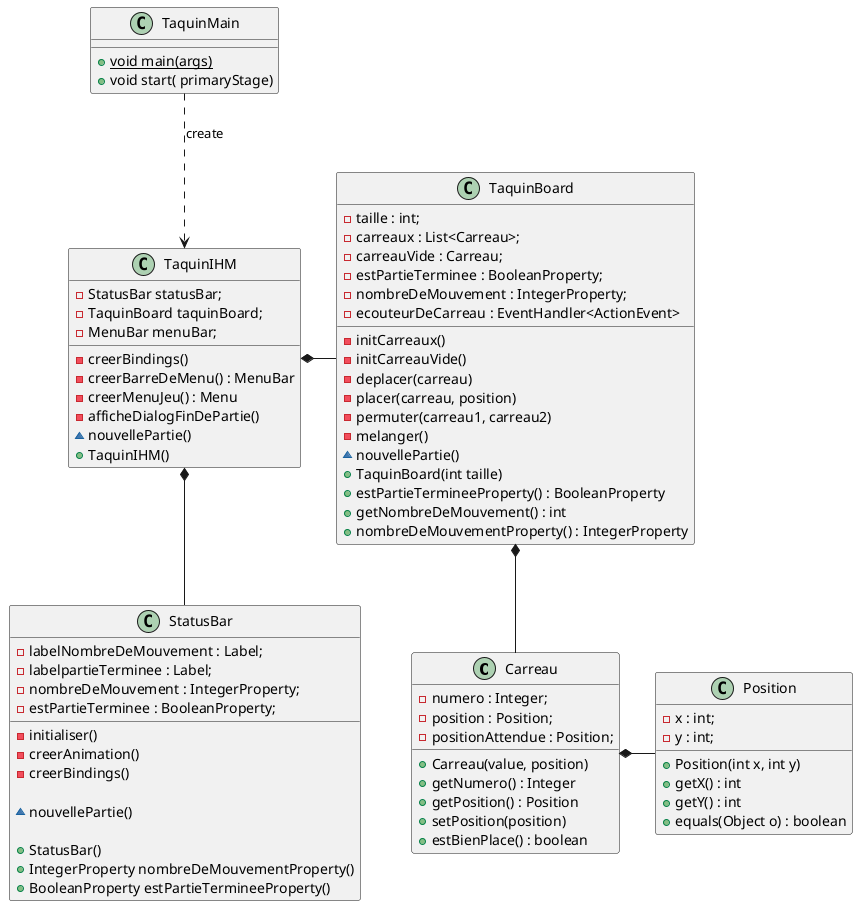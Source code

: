@startuml
class Carreau {
    - numero : Integer;
    - position : Position;
    - positionAttendue : Position;
    + Carreau(value, position)
    + getNumero() : Integer
    + getPosition() : Position
    + setPosition(position)
    + estBienPlace() : boolean
}

class Position {
    - x : int;
    - y : int;
    + Position(int x, int y)
    + getX() : int
    + getY() : int
    + equals(Object o) : boolean
}

class StatusBar {
    - labelNombreDeMouvement : Label;
    - labelpartieTerminee : Label;
    - nombreDeMouvement : IntegerProperty;
    - estPartieTerminee : BooleanProperty;
    - initialiser()
    - creerAnimation()
    - creerBindings()

    ~ nouvellePartie()

    + StatusBar()
    + IntegerProperty nombreDeMouvementProperty()
    + BooleanProperty estPartieTermineeProperty() 
}

class TaquinBoard {
    - taille : int;
    - carreaux : List<Carreau>;
    - carreauVide : Carreau;
    - estPartieTerminee : BooleanProperty;
    - nombreDeMouvement : IntegerProperty;
    - ecouteurDeCarreau : EventHandler<ActionEvent>

    
    - initCarreaux() 
    - initCarreauVide()
    - deplacer(carreau)
    - placer(carreau, position)
    - permuter(carreau1, carreau2)
    - melanger()
    ~ nouvellePartie()
    + TaquinBoard(int taille)
    + estPartieTermineeProperty() : BooleanProperty
    + getNombreDeMouvement() : int
    + nombreDeMouvementProperty() : IntegerProperty
}

class TaquinIHM {
    - StatusBar statusBar;
    - TaquinBoard taquinBoard;
    - MenuBar menuBar;
    - creerBindings()
    - creerBarreDeMenu() : MenuBar
    - creerMenuJeu() : Menu
    - afficheDialogFinDePartie()
    ~ nouvellePartie()
    + TaquinIHM() 
}

class TaquinMain {
    + {static} void main(args)
    + void start( primaryStage)
}
TaquinIHM *-- StatusBar

TaquinIHM *- TaquinBoard


TaquinMain ..> TaquinIHM : "create"

TaquinBoard *-- Carreau

Carreau *- Position


@enduml